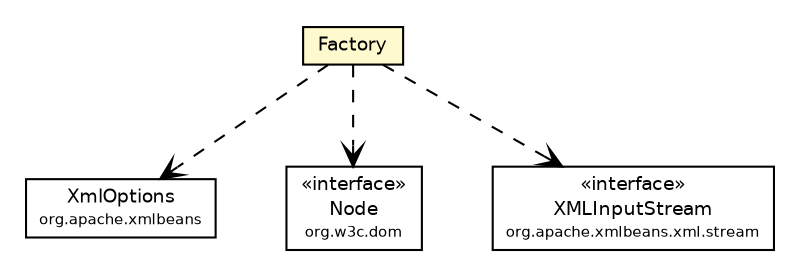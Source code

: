 #!/usr/local/bin/dot
#
# Class diagram 
# Generated by UMLGraph version 5.1 (http://www.umlgraph.org/)
#

digraph G {
	edge [fontname="Helvetica",fontsize=10,labelfontname="Helvetica",labelfontsize=10];
	node [fontname="Helvetica",fontsize=10,shape=plaintext];
	nodesep=0.25;
	ranksep=0.5;
	// org.synchronoss.cpo.util.cpoUtilConfig.CtCpoUtilConfig.Factory
	c5300 [label=<<table title="org.synchronoss.cpo.util.cpoUtilConfig.CtCpoUtilConfig.Factory" border="0" cellborder="1" cellspacing="0" cellpadding="2" port="p" bgcolor="lemonChiffon" href="./CtCpoUtilConfig.Factory.html">
		<tr><td><table border="0" cellspacing="0" cellpadding="1">
<tr><td align="center" balign="center"> Factory </td></tr>
		</table></td></tr>
		</table>>, fontname="Helvetica", fontcolor="black", fontsize=9.0];
	// org.synchronoss.cpo.util.cpoUtilConfig.CtCpoUtilConfig.Factory DEPEND org.apache.xmlbeans.XmlOptions
	c5300:p -> c5309:p [taillabel="", label="", headlabel="", fontname="Helvetica", fontcolor="black", fontsize=10.0, color="black", arrowhead=open, style=dashed];
	// org.synchronoss.cpo.util.cpoUtilConfig.CtCpoUtilConfig.Factory DEPEND org.w3c.dom.Node
	c5300:p -> c5310:p [taillabel="", label="", headlabel="", fontname="Helvetica", fontcolor="black", fontsize=10.0, color="black", arrowhead=open, style=dashed];
	// org.synchronoss.cpo.util.cpoUtilConfig.CtCpoUtilConfig.Factory DEPEND org.apache.xmlbeans.xml.stream.XMLInputStream
	c5300:p -> c5311:p [taillabel="", label="", headlabel="", fontname="Helvetica", fontcolor="black", fontsize=10.0, color="black", arrowhead=open, style=dashed];
	// org.apache.xmlbeans.xml.stream.XMLInputStream
	c5311 [label=<<table title="org.apache.xmlbeans.xml.stream.XMLInputStream" border="0" cellborder="1" cellspacing="0" cellpadding="2" port="p" href="http://java.sun.com/j2se/1.4.2/docs/api/org/apache/xmlbeans/xml/stream/XMLInputStream.html">
		<tr><td><table border="0" cellspacing="0" cellpadding="1">
<tr><td align="center" balign="center"> &#171;interface&#187; </td></tr>
<tr><td align="center" balign="center"> XMLInputStream </td></tr>
<tr><td align="center" balign="center"><font point-size="7.0"> org.apache.xmlbeans.xml.stream </font></td></tr>
		</table></td></tr>
		</table>>, fontname="Helvetica", fontcolor="black", fontsize=9.0];
	// org.w3c.dom.Node
	c5310 [label=<<table title="org.w3c.dom.Node" border="0" cellborder="1" cellspacing="0" cellpadding="2" port="p" href="http://java.sun.com/j2se/1.4.2/docs/api/org/w3c/dom/Node.html">
		<tr><td><table border="0" cellspacing="0" cellpadding="1">
<tr><td align="center" balign="center"> &#171;interface&#187; </td></tr>
<tr><td align="center" balign="center"> Node </td></tr>
<tr><td align="center" balign="center"><font point-size="7.0"> org.w3c.dom </font></td></tr>
		</table></td></tr>
		</table>>, fontname="Helvetica", fontcolor="black", fontsize=9.0];
	// org.apache.xmlbeans.XmlOptions
	c5309 [label=<<table title="org.apache.xmlbeans.XmlOptions" border="0" cellborder="1" cellspacing="0" cellpadding="2" port="p" href="http://java.sun.com/j2se/1.4.2/docs/api/org/apache/xmlbeans/XmlOptions.html">
		<tr><td><table border="0" cellspacing="0" cellpadding="1">
<tr><td align="center" balign="center"> XmlOptions </td></tr>
<tr><td align="center" balign="center"><font point-size="7.0"> org.apache.xmlbeans </font></td></tr>
		</table></td></tr>
		</table>>, fontname="Helvetica", fontcolor="black", fontsize=9.0];
}

